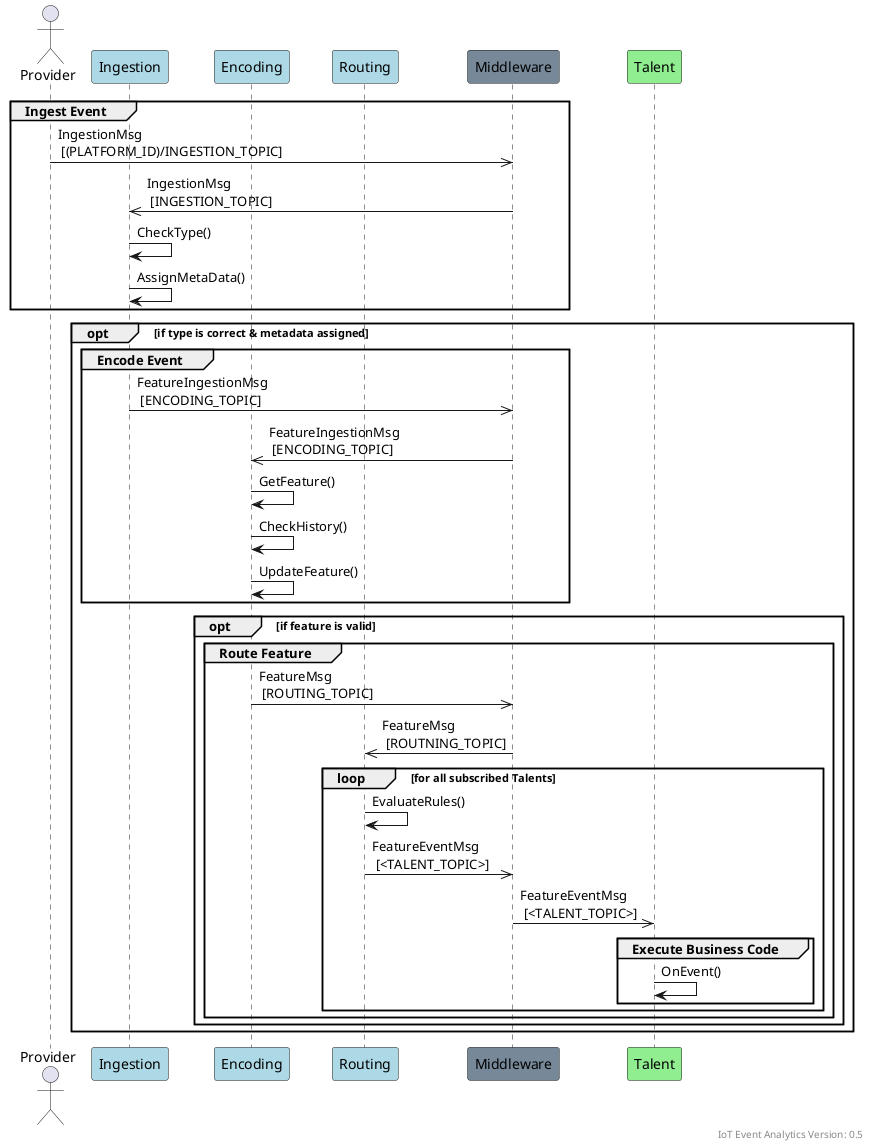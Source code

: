 @startuml
/'
  Copyright (c) 2021 Bosch.IO GmbH

  This Source Code Form is subject to the terms of the Mozilla Public
  License, v. 2.0. If a copy of the MPL was not distributed with this
  file, You can obtain one at https://mozilla.org/MPL/2.0/.

  SPDX-License-Identifier: MPL-2.0
'/

    skinparam backgroundColor #FFFFF

    right footer "IoT Event Analytics Version: 0.5"

    actor "Provider" as Provider

    participant Ingestion as Ingestion #LightBlue
    participant Encoding as Encoding #LightBlue
    participant Routing as Routing #LightBlue

    participant Middleware as Middleware #LightSlateGray

    participant Talent as Talent #LightGreen

    group Ingest Event
        Provider ->> Middleware: IngestionMsg \n [(PLATFORM_ID)/INGESTION_TOPIC]
        Middleware ->> Ingestion: IngestionMsg \n [INGESTION_TOPIC]

        Ingestion -> Ingestion: CheckType()
        Ingestion -> Ingestion: AssignMetaData()
    end

    opt if type is correct & metadata assigned
        group Encode Event
            Ingestion ->> Middleware: FeatureIngestionMsg \n [ENCODING_TOPIC]
            Middleware ->> Encoding: FeatureIngestionMsg \n [ENCODING_TOPIC]

            Encoding -> Encoding: GetFeature()
            Encoding -> Encoding: CheckHistory()
            Encoding -> Encoding: UpdateFeature()
        end

        opt if feature is valid
            group Route Feature
                Encoding ->> Middleware: FeatureMsg \n [ROUTING_TOPIC]
                Middleware ->> Routing: FeatureMsg \n [ROUTNING_TOPIC]
                loop for all subscribed Talents
                    Routing -> Routing: EvaluateRules()
                    Routing ->> Middleware: FeatureEventMsg \n [<TALENT_TOPIC>]
                    Middleware ->> Talent: FeatureEventMsg \n [<TALENT_TOPIC>]
                    group Execute Business Code
                        Talent -> Talent: OnEvent()
                    end
                end
            end
        end
    end


@enduml